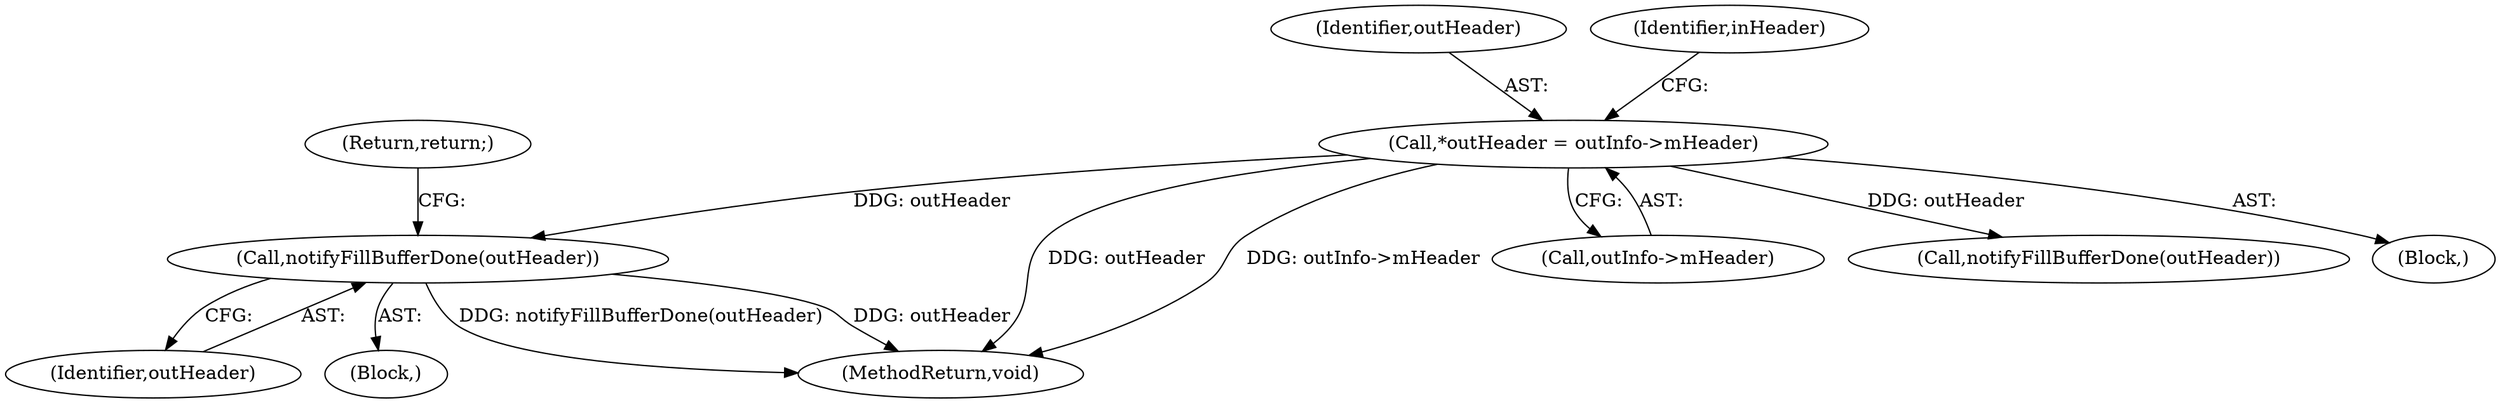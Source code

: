 digraph "0_Android_65756b4082cd79a2d99b2ccb5b392291fd53703f@pointer" {
"1000186" [label="(Call,notifyFillBufferDone(outHeader))"];
"1000148" [label="(Call,*outHeader = outInfo->mHeader)"];
"1000187" [label="(Identifier,outHeader)"];
"1000159" [label="(Block,)"];
"1000150" [label="(Call,outInfo->mHeader)"];
"1000148" [label="(Call,*outHeader = outInfo->mHeader)"];
"1000549" [label="(Call,notifyFillBufferDone(outHeader))"];
"1000149" [label="(Identifier,outHeader)"];
"1000186" [label="(Call,notifyFillBufferDone(outHeader))"];
"1000130" [label="(Block,)"];
"1000188" [label="(Return,return;)"];
"1000556" [label="(MethodReturn,void)"];
"1000156" [label="(Identifier,inHeader)"];
"1000186" -> "1000159"  [label="AST: "];
"1000186" -> "1000187"  [label="CFG: "];
"1000187" -> "1000186"  [label="AST: "];
"1000188" -> "1000186"  [label="CFG: "];
"1000186" -> "1000556"  [label="DDG: notifyFillBufferDone(outHeader)"];
"1000186" -> "1000556"  [label="DDG: outHeader"];
"1000148" -> "1000186"  [label="DDG: outHeader"];
"1000148" -> "1000130"  [label="AST: "];
"1000148" -> "1000150"  [label="CFG: "];
"1000149" -> "1000148"  [label="AST: "];
"1000150" -> "1000148"  [label="AST: "];
"1000156" -> "1000148"  [label="CFG: "];
"1000148" -> "1000556"  [label="DDG: outHeader"];
"1000148" -> "1000556"  [label="DDG: outInfo->mHeader"];
"1000148" -> "1000549"  [label="DDG: outHeader"];
}
